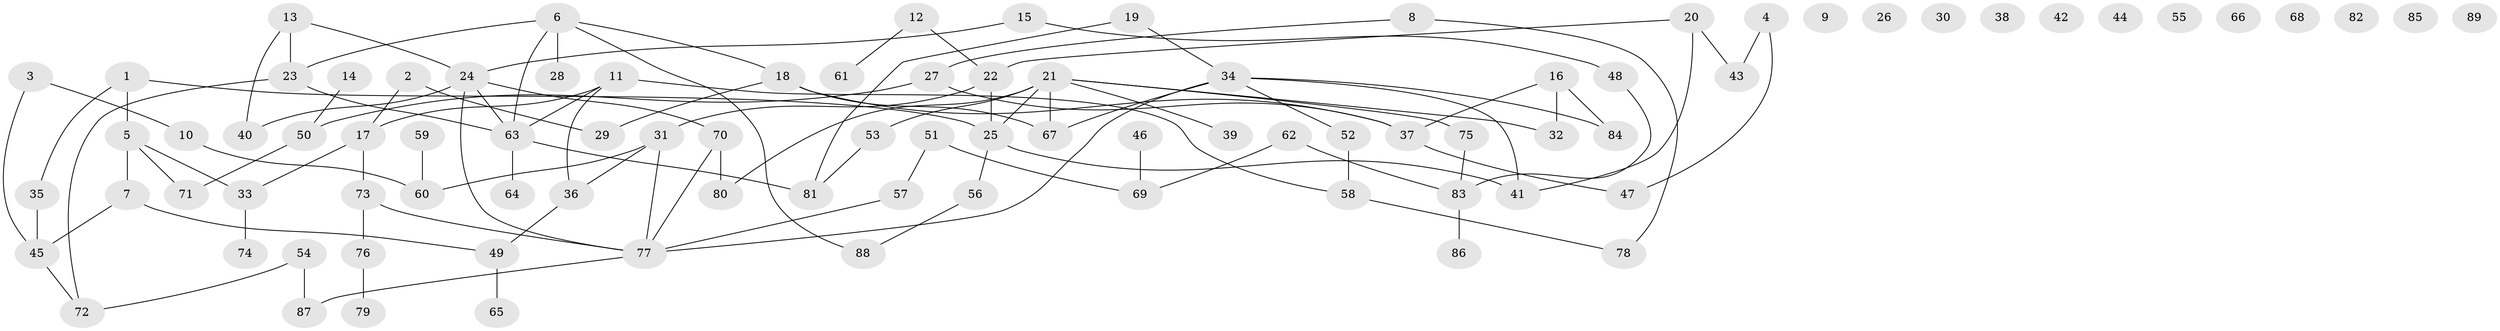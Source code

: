 // Generated by graph-tools (version 1.1) at 2025/00/03/09/25 03:00:55]
// undirected, 89 vertices, 105 edges
graph export_dot {
graph [start="1"]
  node [color=gray90,style=filled];
  1;
  2;
  3;
  4;
  5;
  6;
  7;
  8;
  9;
  10;
  11;
  12;
  13;
  14;
  15;
  16;
  17;
  18;
  19;
  20;
  21;
  22;
  23;
  24;
  25;
  26;
  27;
  28;
  29;
  30;
  31;
  32;
  33;
  34;
  35;
  36;
  37;
  38;
  39;
  40;
  41;
  42;
  43;
  44;
  45;
  46;
  47;
  48;
  49;
  50;
  51;
  52;
  53;
  54;
  55;
  56;
  57;
  58;
  59;
  60;
  61;
  62;
  63;
  64;
  65;
  66;
  67;
  68;
  69;
  70;
  71;
  72;
  73;
  74;
  75;
  76;
  77;
  78;
  79;
  80;
  81;
  82;
  83;
  84;
  85;
  86;
  87;
  88;
  89;
  1 -- 5;
  1 -- 25;
  1 -- 35;
  2 -- 17;
  2 -- 29;
  3 -- 10;
  3 -- 45;
  4 -- 43;
  4 -- 47;
  5 -- 7;
  5 -- 33;
  5 -- 71;
  6 -- 18;
  6 -- 23;
  6 -- 28;
  6 -- 63;
  6 -- 88;
  7 -- 45;
  7 -- 49;
  8 -- 27;
  8 -- 78;
  10 -- 60;
  11 -- 17;
  11 -- 36;
  11 -- 58;
  11 -- 63;
  12 -- 22;
  12 -- 61;
  13 -- 23;
  13 -- 24;
  13 -- 40;
  14 -- 50;
  15 -- 24;
  15 -- 48;
  16 -- 32;
  16 -- 37;
  16 -- 84;
  17 -- 33;
  17 -- 73;
  18 -- 29;
  18 -- 37;
  18 -- 67;
  19 -- 34;
  19 -- 81;
  20 -- 22;
  20 -- 41;
  20 -- 43;
  21 -- 25;
  21 -- 32;
  21 -- 39;
  21 -- 53;
  21 -- 67;
  21 -- 75;
  21 -- 80;
  22 -- 25;
  22 -- 31;
  23 -- 63;
  23 -- 72;
  24 -- 40;
  24 -- 63;
  24 -- 70;
  24 -- 77;
  25 -- 41;
  25 -- 56;
  27 -- 37;
  27 -- 50;
  31 -- 36;
  31 -- 60;
  31 -- 77;
  33 -- 74;
  34 -- 41;
  34 -- 52;
  34 -- 67;
  34 -- 77;
  34 -- 84;
  35 -- 45;
  36 -- 49;
  37 -- 47;
  45 -- 72;
  46 -- 69;
  48 -- 83;
  49 -- 65;
  50 -- 71;
  51 -- 57;
  51 -- 69;
  52 -- 58;
  53 -- 81;
  54 -- 72;
  54 -- 87;
  56 -- 88;
  57 -- 77;
  58 -- 78;
  59 -- 60;
  62 -- 69;
  62 -- 83;
  63 -- 64;
  63 -- 81;
  70 -- 77;
  70 -- 80;
  73 -- 76;
  73 -- 77;
  75 -- 83;
  76 -- 79;
  77 -- 87;
  83 -- 86;
}
